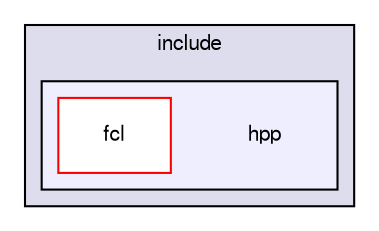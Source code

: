 digraph "hpp" {
  compound=true
  node [ fontsize="10", fontname="FreeSans"];
  edge [ labelfontsize="10", labelfontname="FreeSans"];
  subgraph clusterdir_bb90483854b6bde7e2e1c48d4231685b {
    graph [ bgcolor="#ddddee", pencolor="black", label="include" fontname="FreeSans", fontsize="10", URL="dir_bb90483854b6bde7e2e1c48d4231685b.html"]
  subgraph clusterdir_6dc4bc67e1ce873d2865f9beb739e105 {
    graph [ bgcolor="#eeeeff", pencolor="black", label="" URL="dir_6dc4bc67e1ce873d2865f9beb739e105.html"];
    dir_6dc4bc67e1ce873d2865f9beb739e105 [shape=plaintext label="hpp"];
    dir_20fa1abcad33804f5539e29af8f8ee4c [shape=box label="fcl" color="red" fillcolor="white" style="filled" URL="dir_20fa1abcad33804f5539e29af8f8ee4c.html"];
  }
  }
}

